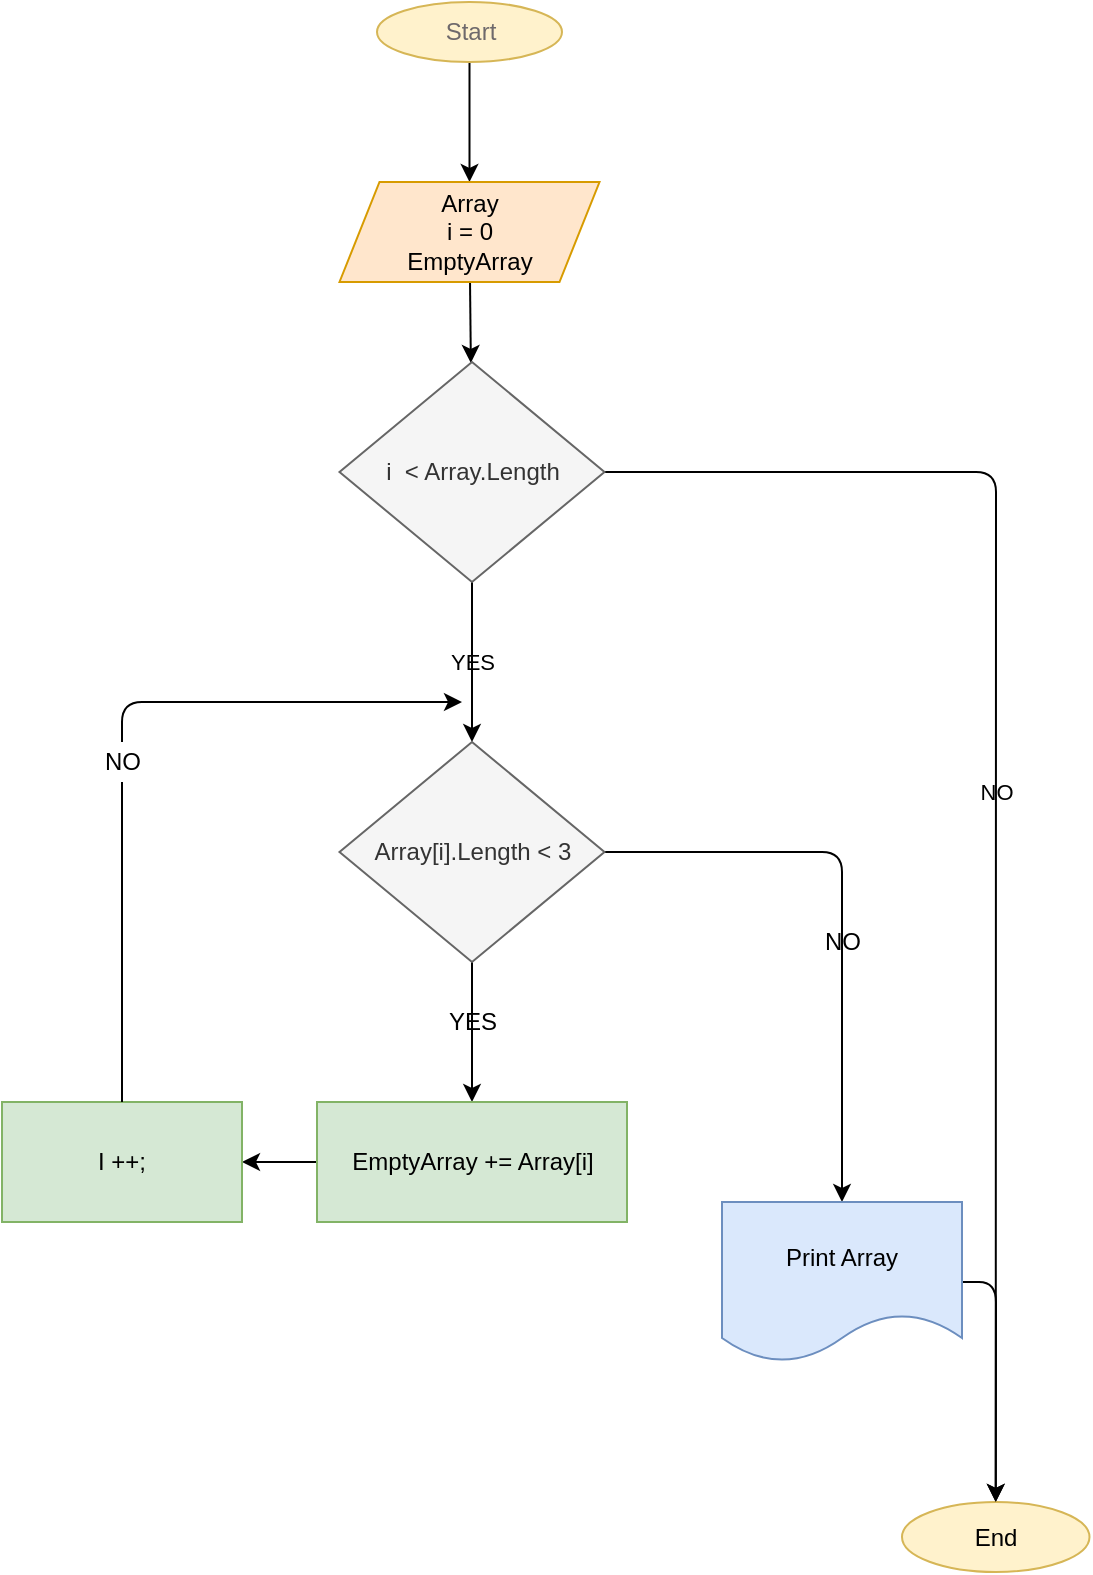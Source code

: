<mxfile>
    <diagram id="dwkM1gRZgpNfkt_135NH" name="Page-1">
        <mxGraphModel dx="939" dy="552" grid="1" gridSize="10" guides="1" tooltips="1" connect="1" arrows="1" fold="1" page="1" pageScale="1" pageWidth="827" pageHeight="1169" background="#ffffff" math="0" shadow="0">
            <root>
                <mxCell id="0"/>
                <mxCell id="1" parent="0"/>
                <mxCell id="4" value="" style="edgeStyle=none;html=1;strokeColor=#000000;" edge="1" parent="1" source="2" target="3">
                    <mxGeometry relative="1" as="geometry"/>
                </mxCell>
                <mxCell id="2" value="&lt;font color=&quot;#6e696b&quot;&gt;Start&lt;/font&gt;" style="ellipse;whiteSpace=wrap;html=1;fillColor=#fff2cc;strokeColor=#d6b656;" vertex="1" parent="1">
                    <mxGeometry x="207.5" y="90" width="92.5" height="30" as="geometry"/>
                </mxCell>
                <mxCell id="6" value="" style="edgeStyle=none;html=1;fontColor=#000000;strokeColor=#000000;" edge="1" parent="1" source="3" target="5">
                    <mxGeometry relative="1" as="geometry"/>
                </mxCell>
                <mxCell id="3" value="&lt;font color=&quot;#000000&quot;&gt;Array&lt;br&gt;i = 0&lt;br&gt;EmptyArray&lt;br&gt;&lt;/font&gt;" style="shape=parallelogram;perimeter=parallelogramPerimeter;whiteSpace=wrap;html=1;fixedSize=1;fillColor=#ffe6cc;strokeColor=#d79b00;" vertex="1" parent="1">
                    <mxGeometry x="188.75" y="180" width="130" height="50" as="geometry"/>
                </mxCell>
                <mxCell id="18" value="YES" style="edgeStyle=none;html=1;labelBackgroundColor=none;fontColor=#000000;strokeColor=#000000;" edge="1" parent="1" source="5" target="17">
                    <mxGeometry relative="1" as="geometry"/>
                </mxCell>
                <mxCell id="34" value="NO" style="edgeStyle=none;html=1;labelBackgroundColor=none;fontColor=#000000;strokeColor=#000000;entryX=0.5;entryY=0;entryDx=0;entryDy=0;" edge="1" parent="1" source="5" target="13">
                    <mxGeometry relative="1" as="geometry">
                        <mxPoint x="550" y="325" as="targetPoint"/>
                        <Array as="points">
                            <mxPoint x="420" y="325"/>
                            <mxPoint x="517" y="325"/>
                        </Array>
                    </mxGeometry>
                </mxCell>
                <mxCell id="5" value="i&amp;nbsp; &amp;lt; Array.Length" style="rhombus;whiteSpace=wrap;html=1;fillColor=#f5f5f5;strokeColor=#666666;fontColor=#333333;" vertex="1" parent="1">
                    <mxGeometry x="188.75" y="270" width="132.5" height="110" as="geometry"/>
                </mxCell>
                <mxCell id="13" value="&lt;font color=&quot;#000000&quot;&gt;End&lt;/font&gt;" style="ellipse;whiteSpace=wrap;html=1;fillColor=#fff2cc;strokeColor=#d6b656;" vertex="1" parent="1">
                    <mxGeometry x="470" y="840" width="93.75" height="35" as="geometry"/>
                </mxCell>
                <mxCell id="24" value="" style="edgeStyle=none;html=1;labelBackgroundColor=none;fontColor=#000000;strokeColor=#000000;" edge="1" parent="1" source="17" target="23">
                    <mxGeometry relative="1" as="geometry"/>
                </mxCell>
                <mxCell id="37" style="edgeStyle=none;html=1;labelBackgroundColor=none;fontColor=#000000;strokeColor=#000000;" edge="1" parent="1" source="17" target="38">
                    <mxGeometry relative="1" as="geometry">
                        <mxPoint x="440" y="650" as="targetPoint"/>
                        <Array as="points">
                            <mxPoint x="440" y="515"/>
                        </Array>
                    </mxGeometry>
                </mxCell>
                <mxCell id="17" value="Array[i].Length &amp;lt; 3" style="rhombus;whiteSpace=wrap;html=1;fillColor=#f5f5f5;strokeColor=#666666;fontColor=#333333;" vertex="1" parent="1">
                    <mxGeometry x="188.75" y="460" width="132.5" height="110" as="geometry"/>
                </mxCell>
                <mxCell id="28" value="" style="edgeStyle=none;html=1;labelBackgroundColor=none;fontColor=#000000;strokeColor=#000000;" edge="1" parent="1" source="23" target="26">
                    <mxGeometry relative="1" as="geometry"/>
                </mxCell>
                <mxCell id="23" value="&lt;font color=&quot;#000000&quot;&gt;EmptyArray += Array[i]&lt;/font&gt;" style="whiteSpace=wrap;html=1;fillColor=#d5e8d4;strokeColor=#82b366;" vertex="1" parent="1">
                    <mxGeometry x="177.5" y="640" width="155" height="60" as="geometry"/>
                </mxCell>
                <mxCell id="25" value="YES" style="text;html=1;align=center;verticalAlign=middle;resizable=0;points=[];autosize=1;strokeColor=none;fillColor=none;fontColor=#000000;" vertex="1" parent="1">
                    <mxGeometry x="235" y="590" width="40" height="20" as="geometry"/>
                </mxCell>
                <mxCell id="31" style="edgeStyle=none;html=1;labelBackgroundColor=none;fontColor=#000000;strokeColor=#000000;startArrow=none;" edge="1" parent="1" source="29">
                    <mxGeometry relative="1" as="geometry">
                        <mxPoint x="250" y="440" as="targetPoint"/>
                        <Array as="points">
                            <mxPoint x="80" y="440"/>
                        </Array>
                    </mxGeometry>
                </mxCell>
                <mxCell id="26" value="&lt;font color=&quot;#000000&quot;&gt;I ++;&lt;/font&gt;" style="whiteSpace=wrap;html=1;fillColor=#d5e8d4;strokeColor=#82b366;" vertex="1" parent="1">
                    <mxGeometry x="20" y="640" width="120" height="60" as="geometry"/>
                </mxCell>
                <mxCell id="29" value="NO" style="text;html=1;align=center;verticalAlign=middle;resizable=0;points=[];autosize=1;strokeColor=none;fillColor=none;fontColor=#000000;" vertex="1" parent="1">
                    <mxGeometry x="65" y="460" width="30" height="20" as="geometry"/>
                </mxCell>
                <mxCell id="33" value="" style="edgeStyle=none;html=1;labelBackgroundColor=none;fontColor=#000000;strokeColor=#000000;endArrow=none;" edge="1" parent="1" source="26" target="29">
                    <mxGeometry relative="1" as="geometry">
                        <mxPoint x="250" y="440" as="targetPoint"/>
                        <mxPoint x="80" y="640" as="sourcePoint"/>
                        <Array as="points"/>
                    </mxGeometry>
                </mxCell>
                <mxCell id="39" style="edgeStyle=none;html=1;entryX=0.5;entryY=0;entryDx=0;entryDy=0;labelBackgroundColor=none;fontColor=#000000;strokeColor=#000000;" edge="1" parent="1" source="38" target="13">
                    <mxGeometry relative="1" as="geometry">
                        <Array as="points">
                            <mxPoint x="517" y="730"/>
                        </Array>
                    </mxGeometry>
                </mxCell>
                <mxCell id="38" value="&lt;font color=&quot;#000000&quot;&gt;Print Array&lt;/font&gt;" style="shape=document;whiteSpace=wrap;html=1;boundedLbl=1;fillColor=#dae8fc;strokeColor=#6c8ebf;" vertex="1" parent="1">
                    <mxGeometry x="380" y="690" width="120" height="80" as="geometry"/>
                </mxCell>
                <mxCell id="40" value="NO" style="text;html=1;align=center;verticalAlign=middle;resizable=0;points=[];autosize=1;strokeColor=none;fillColor=none;fontColor=#000000;" vertex="1" parent="1">
                    <mxGeometry x="425" y="550" width="30" height="20" as="geometry"/>
                </mxCell>
            </root>
        </mxGraphModel>
    </diagram>
</mxfile>